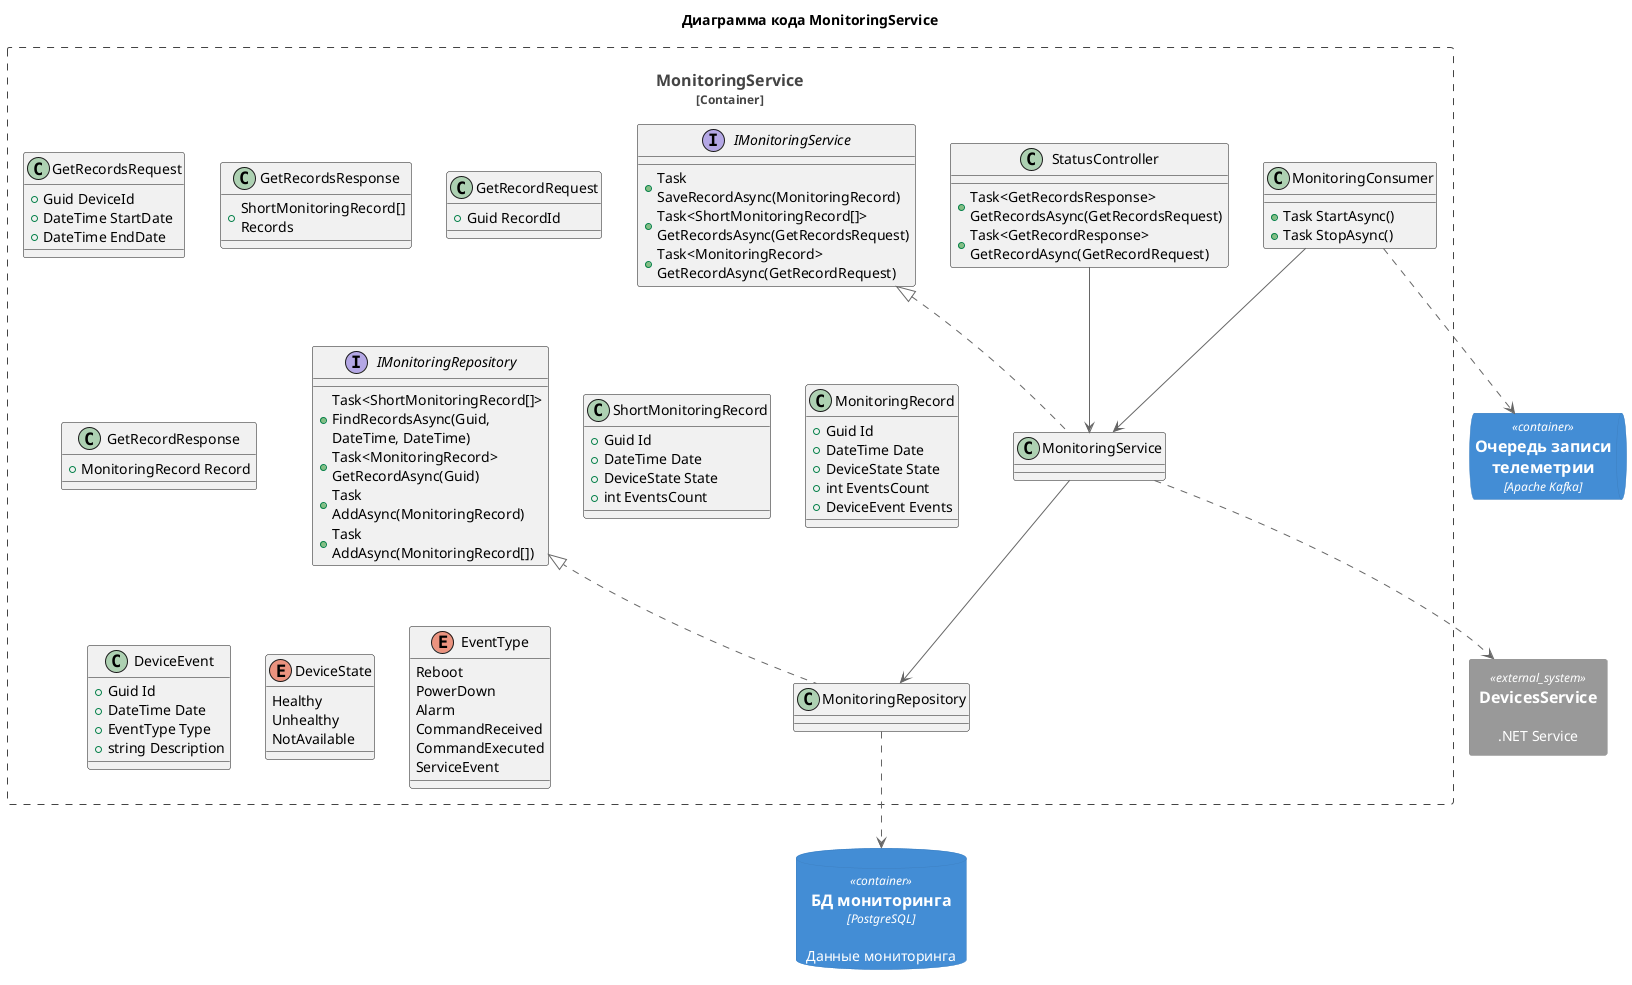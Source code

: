 @startuml
!include <C4/C4_Container>

allow_mixing

title Диаграмма кода MonitoringService

Container_Boundary(MonitoringServiceContainer, "MonitoringService") {
    class StatusController {
        + Task<GetRecordsResponse> GetRecordsAsync(GetRecordsRequest)
        + Task<GetRecordResponse> GetRecordAsync(GetRecordRequest)
    }

    interface IMonitoringService {
        + Task SaveRecordAsync(MonitoringRecord)
        + Task<ShortMonitoringRecord[]> GetRecordsAsync(GetRecordsRequest)
        + Task<MonitoringRecord> GetRecordAsync(GetRecordRequest)
    }

    class MonitoringService {
    }

    interface IMonitoringRepository {
        + Task<ShortMonitoringRecord[]> FindRecordsAsync(Guid, DateTime, DateTime)
        + Task<MonitoringRecord> GetRecordAsync(Guid)
        + Task AddAsync(MonitoringRecord)
        + Task AddAsync(MonitoringRecord[])
    }

    class MonitoringRepository {
    }

    class MonitoringConsumer {
        + Task StartAsync()
        + Task StopAsync()
    }

    class GetRecordsRequest {
        + Guid DeviceId
        + DateTime StartDate
        + DateTime EndDate
    }

    class GetRecordsResponse {
        + ShortMonitoringRecord[] Records
    }

    class GetRecordRequest {
        + Guid RecordId
    }

    class GetRecordResponse {
        + MonitoringRecord Record
    }

    class ShortMonitoringRecord {
        + Guid Id
        + DateTime Date
        + DeviceState State
        + int EventsCount
    }

    class MonitoringRecord {
        + Guid Id
        + DateTime Date
        + DeviceState State
        + int EventsCount
        + DeviceEvent Events
    }

    class DeviceEvent {
        + Guid Id
        + DateTime Date
        + EventType Type
        + string Description
    }

    enum DeviceState {
        Healthy
        Unhealthy
        NotAvailable
    }

    enum EventType {
        Reboot
        PowerDown
        Alarm
        CommandReceived
        CommandExecuted
        ServiceEvent
    }

    IMonitoringService <|.. MonitoringService
    IMonitoringRepository <|.. MonitoringRepository

    StatusController --> MonitoringService
    MonitoringConsumer --> MonitoringService
    MonitoringService --> MonitoringRepository
}

    System_Ext(DevicesService, "DevicesService", ".NET Service")

    ContainerDb(MonitoringDatabase, "БД мониторинга", "PostgreSQL", "Данные мониторинга")
    ContainerQueue(MonitoringQueue, "Очередь записи телеметрии", "Apache Kafka")

    MonitoringService ..> DevicesService
    MonitoringRepository ..> MonitoringDatabase
    MonitoringConsumer ..> MonitoringQueue

@enduml